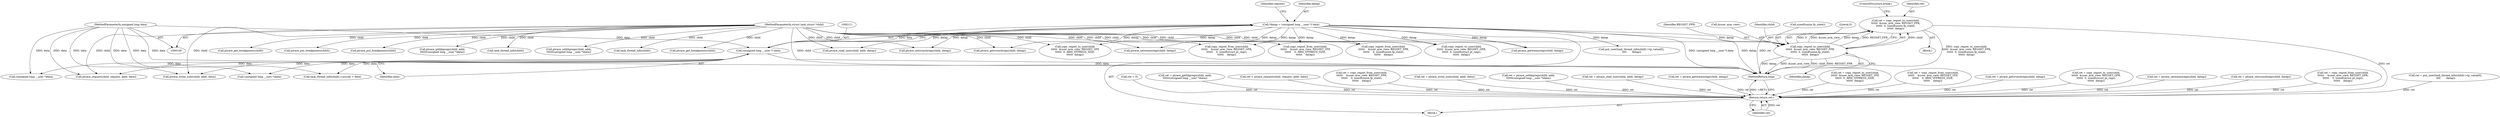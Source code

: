 digraph "0_linux_a4780adeefd042482f624f5e0d577bf9cdcbb760_0@API" {
"1000159" [label="(Call,ret = copy_regset_to_user(child,\n\t\t\t\t\t\t  &user_arm_view, REGSET_FPR,\n\t\t\t\t\t\t  0, sizeof(union fp_state),\n\t\t\t\t\t\t  datap))"];
"1000161" [label="(Call,copy_regset_to_user(child,\n\t\t\t\t\t\t  &user_arm_view, REGSET_FPR,\n\t\t\t\t\t\t  0, sizeof(union fp_state),\n\t\t\t\t\t\t  datap))"];
"1000101" [label="(MethodParameterIn,struct task_struct *child)"];
"1000108" [label="(Call,*datap = (unsigned long __user *) data)"];
"1000110" [label="(Call,(unsigned long __user *) data)"];
"1000104" [label="(MethodParameterIn,unsigned long data)"];
"1000308" [label="(Return,return ret;)"];
"1000199" [label="(Call,ret = put_user(task_thread_info(child)->tp_value[0],\n \t\t\t\t       datap))"];
"1000217" [label="(Call,ret = 0)"];
"1000213" [label="(Call,task_thread_info(child))"];
"1000170" [label="(ControlStructure,break;)"];
"1000211" [label="(Call,task_thread_info(child)->syscall = data)"];
"1000161" [label="(Call,copy_regset_to_user(child,\n\t\t\t\t\t\t  &user_arm_view, REGSET_FPR,\n\t\t\t\t\t\t  0, sizeof(union fp_state),\n\t\t\t\t\t\t  datap))"];
"1000119" [label="(Call,ptrace_read_user(child, addr, datap))"];
"1000310" [label="(MethodReturn,long)"];
"1000165" [label="(Identifier,REGSET_FPR)"];
"1000163" [label="(Call,&user_arm_view)"];
"1000114" [label="(Identifier,request)"];
"1000293" [label="(Call,(unsigned long __user *)data)"];
"1000169" [label="(Identifier,datap)"];
"1000282" [label="(Call,ptrace_get_breakpoints(child))"];
"1000160" [label="(Identifier,ret)"];
"1000268" [label="(Call,ret = ptrace_gethbpregs(child, addr,\n\t\t\t\t\t\t(unsigned long __user *)data))"];
"1000300" [label="(Call,ret = ptrace_request(child, request, addr, data))"];
"1000159" [label="(Call,ret = copy_regset_to_user(child,\n\t\t\t\t\t\t  &user_arm_view, REGSET_FPR,\n\t\t\t\t\t\t  0, sizeof(union fp_state),\n\t\t\t\t\t\t  datap))"];
"1000162" [label="(Identifier,child)"];
"1000172" [label="(Call,ret = copy_regset_from_user(child,\n\t\t\t\t\t\t    &user_arm_view, REGSET_FPR,\n\t\t\t\t\t\t    0, sizeof(union fp_state),\n\t\t\t\t\t\t    datap))"];
"1000105" [label="(Block,)"];
"1000125" [label="(Call,ret = ptrace_write_user(child, addr, data))"];
"1000167" [label="(Call,sizeof(union fp_state))"];
"1000224" [label="(Call,ptrace_getcrunchregs(child, datap))"];
"1000262" [label="(Call,ptrace_get_breakpoints(child))"];
"1000201" [label="(Call,put_user(task_thread_info(child)->tp_value[0],\n \t\t\t\t       datap))"];
"1000273" [label="(Call,(unsigned long __user *)data)"];
"1000288" [label="(Call,ret = ptrace_sethbpregs(child, addr,\n\t\t\t\t\t\t(unsigned long __user *)data))"];
"1000108" [label="(Call,*datap = (unsigned long __user *) data)"];
"1000115" [label="(Block,)"];
"1000276" [label="(Call,ptrace_put_breakpoints(child))"];
"1000296" [label="(Call,ptrace_put_breakpoints(child))"];
"1000104" [label="(MethodParameterIn,unsigned long data)"];
"1000270" [label="(Call,ptrace_gethbpregs(child, addr,\n\t\t\t\t\t\t(unsigned long __user *)data))"];
"1000117" [label="(Call,ret = ptrace_read_user(child, addr, datap))"];
"1000185" [label="(Call,ret = ptrace_getwmmxregs(child, datap))"];
"1000174" [label="(Call,copy_regset_from_user(child,\n\t\t\t\t\t\t    &user_arm_view, REGSET_FPR,\n\t\t\t\t\t\t    0, sizeof(union fp_state),\n\t\t\t\t\t\t    datap))"];
"1000110" [label="(Call,(unsigned long __user *) data)"];
"1000236" [label="(Call,ret = copy_regset_to_user(child,\n\t\t\t\t\t\t  &user_arm_view, REGSET_VFP,\n\t\t\t\t\t\t  0, ARM_VFPREGS_SIZE,\n\t\t\t\t\t\t  datap))"];
"1000308" [label="(Return,return ret;)"];
"1000166" [label="(Literal,0)"];
"1000135" [label="(Call,copy_regset_to_user(child,\n\t\t\t\t\t\t  &user_arm_view, REGSET_GPR,\n\t\t\t\t\t\t  0, sizeof(struct pt_regs),\n\t\t\t\t\t\t  datap))"];
"1000302" [label="(Call,ptrace_request(child, request, addr, data))"];
"1000248" [label="(Call,ret = copy_regset_from_user(child,\n\t\t\t\t\t\t    &user_arm_view, REGSET_VFP,\n\t\t\t\t\t\t    0, ARM_VFPREGS_SIZE,\n\t\t\t\t\t\t    datap))"];
"1000222" [label="(Call,ret = ptrace_getcrunchregs(child, datap))"];
"1000133" [label="(Call,ret = copy_regset_to_user(child,\n\t\t\t\t\t\t  &user_arm_view, REGSET_GPR,\n\t\t\t\t\t\t  0, sizeof(struct pt_regs),\n\t\t\t\t\t\t  datap))"];
"1000187" [label="(Call,ptrace_getwmmxregs(child, datap))"];
"1000192" [label="(Call,ret = ptrace_setwmmxregs(child, datap))"];
"1000109" [label="(Identifier,datap)"];
"1000231" [label="(Call,ptrace_setcrunchregs(child, datap))"];
"1000229" [label="(Call,ret = ptrace_setcrunchregs(child, datap))"];
"1000127" [label="(Call,ptrace_write_user(child, addr, data))"];
"1000204" [label="(Call,task_thread_info(child))"];
"1000238" [label="(Call,copy_regset_to_user(child,\n\t\t\t\t\t\t  &user_arm_view, REGSET_VFP,\n\t\t\t\t\t\t  0, ARM_VFPREGS_SIZE,\n\t\t\t\t\t\t  datap))"];
"1000112" [label="(Identifier,data)"];
"1000250" [label="(Call,copy_regset_from_user(child,\n\t\t\t\t\t\t    &user_arm_view, REGSET_VFP,\n\t\t\t\t\t\t    0, ARM_VFPREGS_SIZE,\n\t\t\t\t\t\t    datap))"];
"1000101" [label="(MethodParameterIn,struct task_struct *child)"];
"1000146" [label="(Call,ret = copy_regset_from_user(child,\n\t\t\t\t\t\t    &user_arm_view, REGSET_GPR,\n\t\t\t\t\t\t    0, sizeof(struct pt_regs),\n\t\t\t\t\t\t    datap))"];
"1000148" [label="(Call,copy_regset_from_user(child,\n\t\t\t\t\t\t    &user_arm_view, REGSET_GPR,\n\t\t\t\t\t\t    0, sizeof(struct pt_regs),\n\t\t\t\t\t\t    datap))"];
"1000290" [label="(Call,ptrace_sethbpregs(child, addr,\n\t\t\t\t\t\t(unsigned long __user *)data))"];
"1000194" [label="(Call,ptrace_setwmmxregs(child, datap))"];
"1000309" [label="(Identifier,ret)"];
"1000159" -> "1000115"  [label="AST: "];
"1000159" -> "1000161"  [label="CFG: "];
"1000160" -> "1000159"  [label="AST: "];
"1000161" -> "1000159"  [label="AST: "];
"1000170" -> "1000159"  [label="CFG: "];
"1000159" -> "1000310"  [label="DDG: ret"];
"1000159" -> "1000310"  [label="DDG: copy_regset_to_user(child,\n\t\t\t\t\t\t  &user_arm_view, REGSET_FPR,\n\t\t\t\t\t\t  0, sizeof(union fp_state),\n\t\t\t\t\t\t  datap)"];
"1000161" -> "1000159"  [label="DDG: child"];
"1000161" -> "1000159"  [label="DDG: 0"];
"1000161" -> "1000159"  [label="DDG: &user_arm_view"];
"1000161" -> "1000159"  [label="DDG: datap"];
"1000161" -> "1000159"  [label="DDG: REGSET_FPR"];
"1000159" -> "1000308"  [label="DDG: ret"];
"1000161" -> "1000169"  [label="CFG: "];
"1000162" -> "1000161"  [label="AST: "];
"1000163" -> "1000161"  [label="AST: "];
"1000165" -> "1000161"  [label="AST: "];
"1000166" -> "1000161"  [label="AST: "];
"1000167" -> "1000161"  [label="AST: "];
"1000169" -> "1000161"  [label="AST: "];
"1000161" -> "1000310"  [label="DDG: datap"];
"1000161" -> "1000310"  [label="DDG: &user_arm_view"];
"1000161" -> "1000310"  [label="DDG: child"];
"1000161" -> "1000310"  [label="DDG: REGSET_FPR"];
"1000101" -> "1000161"  [label="DDG: child"];
"1000108" -> "1000161"  [label="DDG: datap"];
"1000101" -> "1000100"  [label="AST: "];
"1000101" -> "1000310"  [label="DDG: child"];
"1000101" -> "1000119"  [label="DDG: child"];
"1000101" -> "1000127"  [label="DDG: child"];
"1000101" -> "1000135"  [label="DDG: child"];
"1000101" -> "1000148"  [label="DDG: child"];
"1000101" -> "1000174"  [label="DDG: child"];
"1000101" -> "1000187"  [label="DDG: child"];
"1000101" -> "1000194"  [label="DDG: child"];
"1000101" -> "1000204"  [label="DDG: child"];
"1000101" -> "1000213"  [label="DDG: child"];
"1000101" -> "1000224"  [label="DDG: child"];
"1000101" -> "1000231"  [label="DDG: child"];
"1000101" -> "1000238"  [label="DDG: child"];
"1000101" -> "1000250"  [label="DDG: child"];
"1000101" -> "1000262"  [label="DDG: child"];
"1000101" -> "1000270"  [label="DDG: child"];
"1000101" -> "1000276"  [label="DDG: child"];
"1000101" -> "1000282"  [label="DDG: child"];
"1000101" -> "1000290"  [label="DDG: child"];
"1000101" -> "1000296"  [label="DDG: child"];
"1000101" -> "1000302"  [label="DDG: child"];
"1000108" -> "1000105"  [label="AST: "];
"1000108" -> "1000110"  [label="CFG: "];
"1000109" -> "1000108"  [label="AST: "];
"1000110" -> "1000108"  [label="AST: "];
"1000114" -> "1000108"  [label="CFG: "];
"1000108" -> "1000310"  [label="DDG: (unsigned long __user *) data"];
"1000108" -> "1000310"  [label="DDG: datap"];
"1000110" -> "1000108"  [label="DDG: data"];
"1000108" -> "1000119"  [label="DDG: datap"];
"1000108" -> "1000135"  [label="DDG: datap"];
"1000108" -> "1000148"  [label="DDG: datap"];
"1000108" -> "1000174"  [label="DDG: datap"];
"1000108" -> "1000187"  [label="DDG: datap"];
"1000108" -> "1000194"  [label="DDG: datap"];
"1000108" -> "1000201"  [label="DDG: datap"];
"1000108" -> "1000224"  [label="DDG: datap"];
"1000108" -> "1000231"  [label="DDG: datap"];
"1000108" -> "1000238"  [label="DDG: datap"];
"1000108" -> "1000250"  [label="DDG: datap"];
"1000110" -> "1000112"  [label="CFG: "];
"1000111" -> "1000110"  [label="AST: "];
"1000112" -> "1000110"  [label="AST: "];
"1000110" -> "1000310"  [label="DDG: data"];
"1000104" -> "1000110"  [label="DDG: data"];
"1000110" -> "1000127"  [label="DDG: data"];
"1000110" -> "1000211"  [label="DDG: data"];
"1000110" -> "1000273"  [label="DDG: data"];
"1000110" -> "1000293"  [label="DDG: data"];
"1000110" -> "1000302"  [label="DDG: data"];
"1000104" -> "1000100"  [label="AST: "];
"1000104" -> "1000310"  [label="DDG: data"];
"1000104" -> "1000127"  [label="DDG: data"];
"1000104" -> "1000211"  [label="DDG: data"];
"1000104" -> "1000273"  [label="DDG: data"];
"1000104" -> "1000293"  [label="DDG: data"];
"1000104" -> "1000302"  [label="DDG: data"];
"1000308" -> "1000105"  [label="AST: "];
"1000308" -> "1000309"  [label="CFG: "];
"1000309" -> "1000308"  [label="AST: "];
"1000310" -> "1000308"  [label="CFG: "];
"1000308" -> "1000310"  [label="DDG: <RET>"];
"1000309" -> "1000308"  [label="DDG: ret"];
"1000199" -> "1000308"  [label="DDG: ret"];
"1000268" -> "1000308"  [label="DDG: ret"];
"1000300" -> "1000308"  [label="DDG: ret"];
"1000217" -> "1000308"  [label="DDG: ret"];
"1000117" -> "1000308"  [label="DDG: ret"];
"1000229" -> "1000308"  [label="DDG: ret"];
"1000146" -> "1000308"  [label="DDG: ret"];
"1000248" -> "1000308"  [label="DDG: ret"];
"1000185" -> "1000308"  [label="DDG: ret"];
"1000125" -> "1000308"  [label="DDG: ret"];
"1000222" -> "1000308"  [label="DDG: ret"];
"1000236" -> "1000308"  [label="DDG: ret"];
"1000288" -> "1000308"  [label="DDG: ret"];
"1000133" -> "1000308"  [label="DDG: ret"];
"1000192" -> "1000308"  [label="DDG: ret"];
"1000172" -> "1000308"  [label="DDG: ret"];
}

